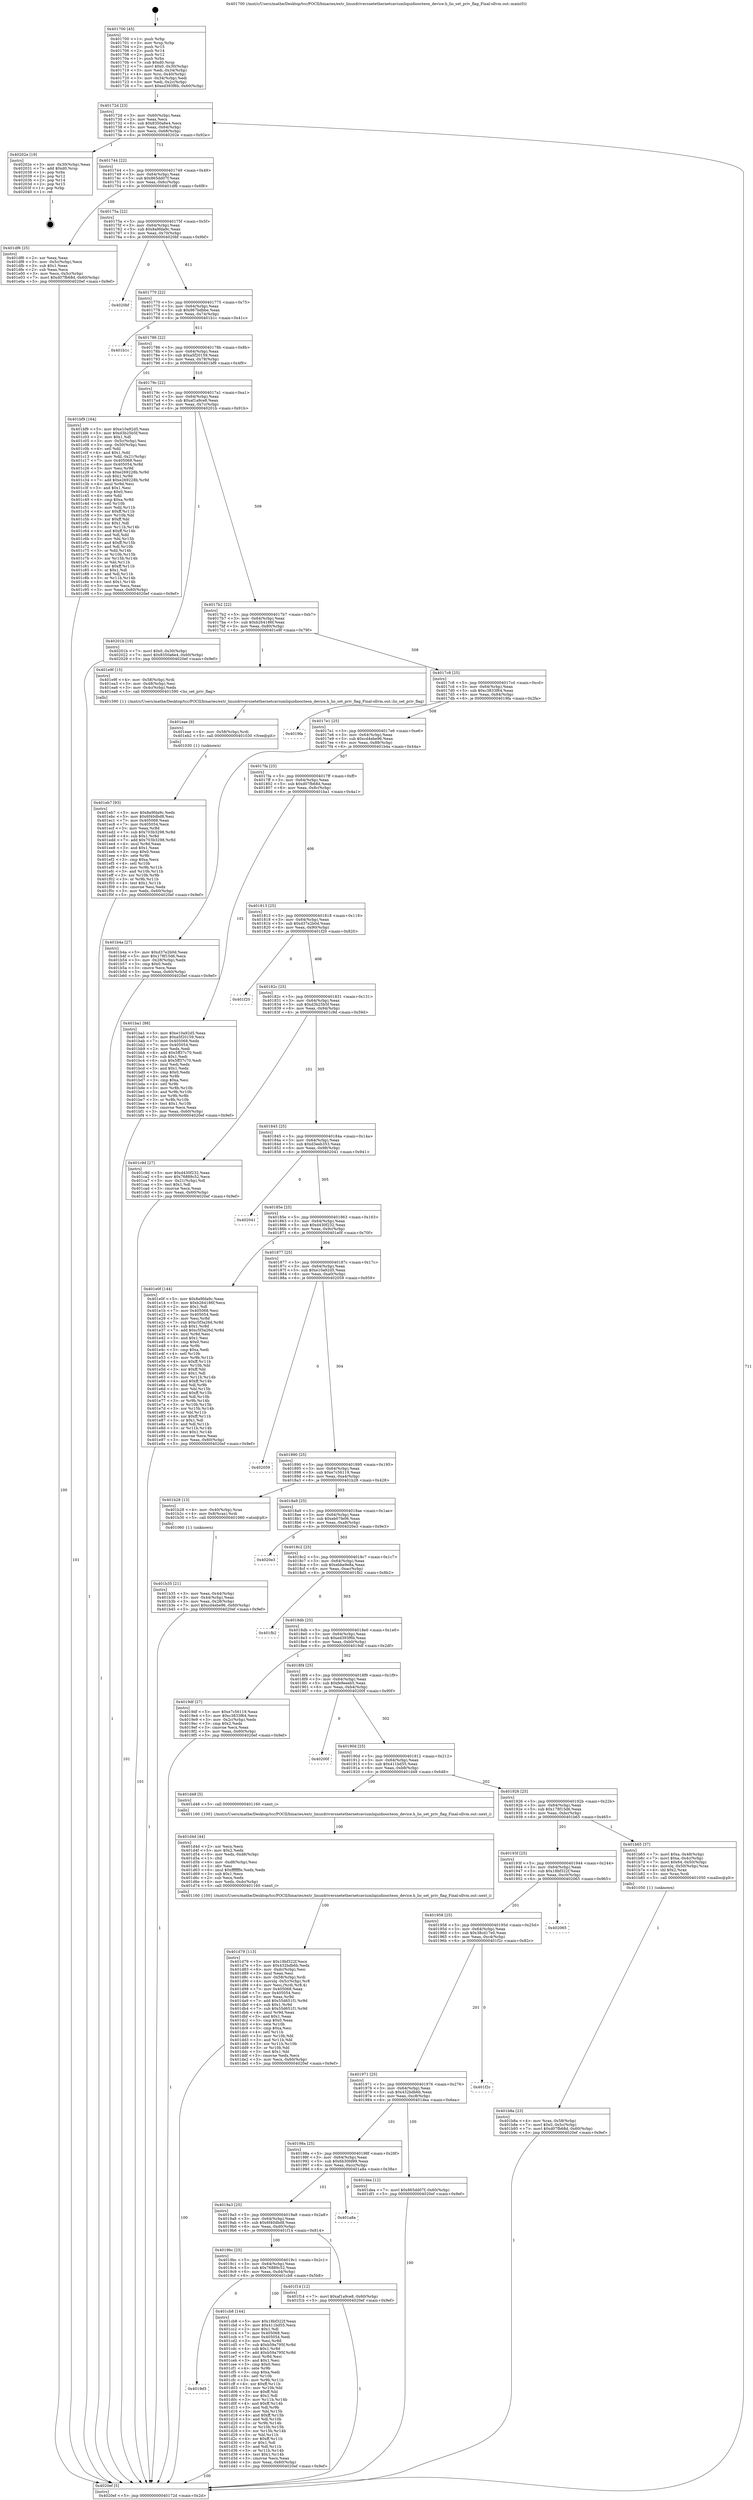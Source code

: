 digraph "0x401700" {
  label = "0x401700 (/mnt/c/Users/mathe/Desktop/tcc/POCII/binaries/extr_linuxdriversnetethernetcaviumliquidioocteon_device.h_lio_set_priv_flag_Final-ollvm.out::main(0))"
  labelloc = "t"
  node[shape=record]

  Entry [label="",width=0.3,height=0.3,shape=circle,fillcolor=black,style=filled]
  "0x40172d" [label="{
     0x40172d [23]\l
     | [instrs]\l
     &nbsp;&nbsp;0x40172d \<+3\>: mov -0x60(%rbp),%eax\l
     &nbsp;&nbsp;0x401730 \<+2\>: mov %eax,%ecx\l
     &nbsp;&nbsp;0x401732 \<+6\>: sub $0x8350a6e4,%ecx\l
     &nbsp;&nbsp;0x401738 \<+3\>: mov %eax,-0x64(%rbp)\l
     &nbsp;&nbsp;0x40173b \<+3\>: mov %ecx,-0x68(%rbp)\l
     &nbsp;&nbsp;0x40173e \<+6\>: je 000000000040202e \<main+0x92e\>\l
  }"]
  "0x40202e" [label="{
     0x40202e [19]\l
     | [instrs]\l
     &nbsp;&nbsp;0x40202e \<+3\>: mov -0x30(%rbp),%eax\l
     &nbsp;&nbsp;0x402031 \<+7\>: add $0xd0,%rsp\l
     &nbsp;&nbsp;0x402038 \<+1\>: pop %rbx\l
     &nbsp;&nbsp;0x402039 \<+2\>: pop %r12\l
     &nbsp;&nbsp;0x40203b \<+2\>: pop %r14\l
     &nbsp;&nbsp;0x40203d \<+2\>: pop %r15\l
     &nbsp;&nbsp;0x40203f \<+1\>: pop %rbp\l
     &nbsp;&nbsp;0x402040 \<+1\>: ret\l
  }"]
  "0x401744" [label="{
     0x401744 [22]\l
     | [instrs]\l
     &nbsp;&nbsp;0x401744 \<+5\>: jmp 0000000000401749 \<main+0x49\>\l
     &nbsp;&nbsp;0x401749 \<+3\>: mov -0x64(%rbp),%eax\l
     &nbsp;&nbsp;0x40174c \<+5\>: sub $0x865dd07f,%eax\l
     &nbsp;&nbsp;0x401751 \<+3\>: mov %eax,-0x6c(%rbp)\l
     &nbsp;&nbsp;0x401754 \<+6\>: je 0000000000401df6 \<main+0x6f6\>\l
  }"]
  Exit [label="",width=0.3,height=0.3,shape=circle,fillcolor=black,style=filled,peripheries=2]
  "0x401df6" [label="{
     0x401df6 [25]\l
     | [instrs]\l
     &nbsp;&nbsp;0x401df6 \<+2\>: xor %eax,%eax\l
     &nbsp;&nbsp;0x401df8 \<+3\>: mov -0x5c(%rbp),%ecx\l
     &nbsp;&nbsp;0x401dfb \<+3\>: sub $0x1,%eax\l
     &nbsp;&nbsp;0x401dfe \<+2\>: sub %eax,%ecx\l
     &nbsp;&nbsp;0x401e00 \<+3\>: mov %ecx,-0x5c(%rbp)\l
     &nbsp;&nbsp;0x401e03 \<+7\>: movl $0xd07fb68d,-0x60(%rbp)\l
     &nbsp;&nbsp;0x401e0a \<+5\>: jmp 00000000004020ef \<main+0x9ef\>\l
  }"]
  "0x40175a" [label="{
     0x40175a [22]\l
     | [instrs]\l
     &nbsp;&nbsp;0x40175a \<+5\>: jmp 000000000040175f \<main+0x5f\>\l
     &nbsp;&nbsp;0x40175f \<+3\>: mov -0x64(%rbp),%eax\l
     &nbsp;&nbsp;0x401762 \<+5\>: sub $0x8a9fda9c,%eax\l
     &nbsp;&nbsp;0x401767 \<+3\>: mov %eax,-0x70(%rbp)\l
     &nbsp;&nbsp;0x40176a \<+6\>: je 00000000004020bf \<main+0x9bf\>\l
  }"]
  "0x401eb7" [label="{
     0x401eb7 [93]\l
     | [instrs]\l
     &nbsp;&nbsp;0x401eb7 \<+5\>: mov $0x8a9fda9c,%edx\l
     &nbsp;&nbsp;0x401ebc \<+5\>: mov $0x6f40dbd8,%esi\l
     &nbsp;&nbsp;0x401ec1 \<+7\>: mov 0x405068,%eax\l
     &nbsp;&nbsp;0x401ec8 \<+7\>: mov 0x405054,%ecx\l
     &nbsp;&nbsp;0x401ecf \<+3\>: mov %eax,%r8d\l
     &nbsp;&nbsp;0x401ed2 \<+7\>: sub $0x703b3298,%r8d\l
     &nbsp;&nbsp;0x401ed9 \<+4\>: sub $0x1,%r8d\l
     &nbsp;&nbsp;0x401edd \<+7\>: add $0x703b3298,%r8d\l
     &nbsp;&nbsp;0x401ee4 \<+4\>: imul %r8d,%eax\l
     &nbsp;&nbsp;0x401ee8 \<+3\>: and $0x1,%eax\l
     &nbsp;&nbsp;0x401eeb \<+3\>: cmp $0x0,%eax\l
     &nbsp;&nbsp;0x401eee \<+4\>: sete %r9b\l
     &nbsp;&nbsp;0x401ef2 \<+3\>: cmp $0xa,%ecx\l
     &nbsp;&nbsp;0x401ef5 \<+4\>: setl %r10b\l
     &nbsp;&nbsp;0x401ef9 \<+3\>: mov %r9b,%r11b\l
     &nbsp;&nbsp;0x401efc \<+3\>: and %r10b,%r11b\l
     &nbsp;&nbsp;0x401eff \<+3\>: xor %r10b,%r9b\l
     &nbsp;&nbsp;0x401f02 \<+3\>: or %r9b,%r11b\l
     &nbsp;&nbsp;0x401f05 \<+4\>: test $0x1,%r11b\l
     &nbsp;&nbsp;0x401f09 \<+3\>: cmovne %esi,%edx\l
     &nbsp;&nbsp;0x401f0c \<+3\>: mov %edx,-0x60(%rbp)\l
     &nbsp;&nbsp;0x401f0f \<+5\>: jmp 00000000004020ef \<main+0x9ef\>\l
  }"]
  "0x4020bf" [label="{
     0x4020bf\l
  }", style=dashed]
  "0x401770" [label="{
     0x401770 [22]\l
     | [instrs]\l
     &nbsp;&nbsp;0x401770 \<+5\>: jmp 0000000000401775 \<main+0x75\>\l
     &nbsp;&nbsp;0x401775 \<+3\>: mov -0x64(%rbp),%eax\l
     &nbsp;&nbsp;0x401778 \<+5\>: sub $0x967bdbbe,%eax\l
     &nbsp;&nbsp;0x40177d \<+3\>: mov %eax,-0x74(%rbp)\l
     &nbsp;&nbsp;0x401780 \<+6\>: je 0000000000401b1c \<main+0x41c\>\l
  }"]
  "0x401eae" [label="{
     0x401eae [9]\l
     | [instrs]\l
     &nbsp;&nbsp;0x401eae \<+4\>: mov -0x58(%rbp),%rdi\l
     &nbsp;&nbsp;0x401eb2 \<+5\>: call 0000000000401030 \<free@plt\>\l
     | [calls]\l
     &nbsp;&nbsp;0x401030 \{1\} (unknown)\l
  }"]
  "0x401b1c" [label="{
     0x401b1c\l
  }", style=dashed]
  "0x401786" [label="{
     0x401786 [22]\l
     | [instrs]\l
     &nbsp;&nbsp;0x401786 \<+5\>: jmp 000000000040178b \<main+0x8b\>\l
     &nbsp;&nbsp;0x40178b \<+3\>: mov -0x64(%rbp),%eax\l
     &nbsp;&nbsp;0x40178e \<+5\>: sub $0xa5f20159,%eax\l
     &nbsp;&nbsp;0x401793 \<+3\>: mov %eax,-0x78(%rbp)\l
     &nbsp;&nbsp;0x401796 \<+6\>: je 0000000000401bf9 \<main+0x4f9\>\l
  }"]
  "0x401d79" [label="{
     0x401d79 [113]\l
     | [instrs]\l
     &nbsp;&nbsp;0x401d79 \<+5\>: mov $0x18bf322f,%ecx\l
     &nbsp;&nbsp;0x401d7e \<+5\>: mov $0x432bdb6b,%edx\l
     &nbsp;&nbsp;0x401d83 \<+6\>: mov -0xdc(%rbp),%esi\l
     &nbsp;&nbsp;0x401d89 \<+3\>: imul %eax,%esi\l
     &nbsp;&nbsp;0x401d8c \<+4\>: mov -0x58(%rbp),%rdi\l
     &nbsp;&nbsp;0x401d90 \<+4\>: movslq -0x5c(%rbp),%r8\l
     &nbsp;&nbsp;0x401d94 \<+4\>: mov %esi,(%rdi,%r8,4)\l
     &nbsp;&nbsp;0x401d98 \<+7\>: mov 0x405068,%eax\l
     &nbsp;&nbsp;0x401d9f \<+7\>: mov 0x405054,%esi\l
     &nbsp;&nbsp;0x401da6 \<+3\>: mov %eax,%r9d\l
     &nbsp;&nbsp;0x401da9 \<+7\>: add $0x55d651f1,%r9d\l
     &nbsp;&nbsp;0x401db0 \<+4\>: sub $0x1,%r9d\l
     &nbsp;&nbsp;0x401db4 \<+7\>: sub $0x55d651f1,%r9d\l
     &nbsp;&nbsp;0x401dbb \<+4\>: imul %r9d,%eax\l
     &nbsp;&nbsp;0x401dbf \<+3\>: and $0x1,%eax\l
     &nbsp;&nbsp;0x401dc2 \<+3\>: cmp $0x0,%eax\l
     &nbsp;&nbsp;0x401dc5 \<+4\>: sete %r10b\l
     &nbsp;&nbsp;0x401dc9 \<+3\>: cmp $0xa,%esi\l
     &nbsp;&nbsp;0x401dcc \<+4\>: setl %r11b\l
     &nbsp;&nbsp;0x401dd0 \<+3\>: mov %r10b,%bl\l
     &nbsp;&nbsp;0x401dd3 \<+3\>: and %r11b,%bl\l
     &nbsp;&nbsp;0x401dd6 \<+3\>: xor %r11b,%r10b\l
     &nbsp;&nbsp;0x401dd9 \<+3\>: or %r10b,%bl\l
     &nbsp;&nbsp;0x401ddc \<+3\>: test $0x1,%bl\l
     &nbsp;&nbsp;0x401ddf \<+3\>: cmovne %edx,%ecx\l
     &nbsp;&nbsp;0x401de2 \<+3\>: mov %ecx,-0x60(%rbp)\l
     &nbsp;&nbsp;0x401de5 \<+5\>: jmp 00000000004020ef \<main+0x9ef\>\l
  }"]
  "0x401bf9" [label="{
     0x401bf9 [164]\l
     | [instrs]\l
     &nbsp;&nbsp;0x401bf9 \<+5\>: mov $0xe10a92d5,%eax\l
     &nbsp;&nbsp;0x401bfe \<+5\>: mov $0xd3b25b5f,%ecx\l
     &nbsp;&nbsp;0x401c03 \<+2\>: mov $0x1,%dl\l
     &nbsp;&nbsp;0x401c05 \<+3\>: mov -0x5c(%rbp),%esi\l
     &nbsp;&nbsp;0x401c08 \<+3\>: cmp -0x50(%rbp),%esi\l
     &nbsp;&nbsp;0x401c0b \<+4\>: setl %dil\l
     &nbsp;&nbsp;0x401c0f \<+4\>: and $0x1,%dil\l
     &nbsp;&nbsp;0x401c13 \<+4\>: mov %dil,-0x21(%rbp)\l
     &nbsp;&nbsp;0x401c17 \<+7\>: mov 0x405068,%esi\l
     &nbsp;&nbsp;0x401c1e \<+8\>: mov 0x405054,%r8d\l
     &nbsp;&nbsp;0x401c26 \<+3\>: mov %esi,%r9d\l
     &nbsp;&nbsp;0x401c29 \<+7\>: sub $0xe269228b,%r9d\l
     &nbsp;&nbsp;0x401c30 \<+4\>: sub $0x1,%r9d\l
     &nbsp;&nbsp;0x401c34 \<+7\>: add $0xe269228b,%r9d\l
     &nbsp;&nbsp;0x401c3b \<+4\>: imul %r9d,%esi\l
     &nbsp;&nbsp;0x401c3f \<+3\>: and $0x1,%esi\l
     &nbsp;&nbsp;0x401c42 \<+3\>: cmp $0x0,%esi\l
     &nbsp;&nbsp;0x401c45 \<+4\>: sete %dil\l
     &nbsp;&nbsp;0x401c49 \<+4\>: cmp $0xa,%r8d\l
     &nbsp;&nbsp;0x401c4d \<+4\>: setl %r10b\l
     &nbsp;&nbsp;0x401c51 \<+3\>: mov %dil,%r11b\l
     &nbsp;&nbsp;0x401c54 \<+4\>: xor $0xff,%r11b\l
     &nbsp;&nbsp;0x401c58 \<+3\>: mov %r10b,%bl\l
     &nbsp;&nbsp;0x401c5b \<+3\>: xor $0xff,%bl\l
     &nbsp;&nbsp;0x401c5e \<+3\>: xor $0x1,%dl\l
     &nbsp;&nbsp;0x401c61 \<+3\>: mov %r11b,%r14b\l
     &nbsp;&nbsp;0x401c64 \<+4\>: and $0xff,%r14b\l
     &nbsp;&nbsp;0x401c68 \<+3\>: and %dl,%dil\l
     &nbsp;&nbsp;0x401c6b \<+3\>: mov %bl,%r15b\l
     &nbsp;&nbsp;0x401c6e \<+4\>: and $0xff,%r15b\l
     &nbsp;&nbsp;0x401c72 \<+3\>: and %dl,%r10b\l
     &nbsp;&nbsp;0x401c75 \<+3\>: or %dil,%r14b\l
     &nbsp;&nbsp;0x401c78 \<+3\>: or %r10b,%r15b\l
     &nbsp;&nbsp;0x401c7b \<+3\>: xor %r15b,%r14b\l
     &nbsp;&nbsp;0x401c7e \<+3\>: or %bl,%r11b\l
     &nbsp;&nbsp;0x401c81 \<+4\>: xor $0xff,%r11b\l
     &nbsp;&nbsp;0x401c85 \<+3\>: or $0x1,%dl\l
     &nbsp;&nbsp;0x401c88 \<+3\>: and %dl,%r11b\l
     &nbsp;&nbsp;0x401c8b \<+3\>: or %r11b,%r14b\l
     &nbsp;&nbsp;0x401c8e \<+4\>: test $0x1,%r14b\l
     &nbsp;&nbsp;0x401c92 \<+3\>: cmovne %ecx,%eax\l
     &nbsp;&nbsp;0x401c95 \<+3\>: mov %eax,-0x60(%rbp)\l
     &nbsp;&nbsp;0x401c98 \<+5\>: jmp 00000000004020ef \<main+0x9ef\>\l
  }"]
  "0x40179c" [label="{
     0x40179c [22]\l
     | [instrs]\l
     &nbsp;&nbsp;0x40179c \<+5\>: jmp 00000000004017a1 \<main+0xa1\>\l
     &nbsp;&nbsp;0x4017a1 \<+3\>: mov -0x64(%rbp),%eax\l
     &nbsp;&nbsp;0x4017a4 \<+5\>: sub $0xaf1a9ce8,%eax\l
     &nbsp;&nbsp;0x4017a9 \<+3\>: mov %eax,-0x7c(%rbp)\l
     &nbsp;&nbsp;0x4017ac \<+6\>: je 000000000040201b \<main+0x91b\>\l
  }"]
  "0x401d4d" [label="{
     0x401d4d [44]\l
     | [instrs]\l
     &nbsp;&nbsp;0x401d4d \<+2\>: xor %ecx,%ecx\l
     &nbsp;&nbsp;0x401d4f \<+5\>: mov $0x2,%edx\l
     &nbsp;&nbsp;0x401d54 \<+6\>: mov %edx,-0xd8(%rbp)\l
     &nbsp;&nbsp;0x401d5a \<+1\>: cltd\l
     &nbsp;&nbsp;0x401d5b \<+6\>: mov -0xd8(%rbp),%esi\l
     &nbsp;&nbsp;0x401d61 \<+2\>: idiv %esi\l
     &nbsp;&nbsp;0x401d63 \<+6\>: imul $0xfffffffe,%edx,%edx\l
     &nbsp;&nbsp;0x401d69 \<+3\>: sub $0x1,%ecx\l
     &nbsp;&nbsp;0x401d6c \<+2\>: sub %ecx,%edx\l
     &nbsp;&nbsp;0x401d6e \<+6\>: mov %edx,-0xdc(%rbp)\l
     &nbsp;&nbsp;0x401d74 \<+5\>: call 0000000000401160 \<next_i\>\l
     | [calls]\l
     &nbsp;&nbsp;0x401160 \{100\} (/mnt/c/Users/mathe/Desktop/tcc/POCII/binaries/extr_linuxdriversnetethernetcaviumliquidioocteon_device.h_lio_set_priv_flag_Final-ollvm.out::next_i)\l
  }"]
  "0x40201b" [label="{
     0x40201b [19]\l
     | [instrs]\l
     &nbsp;&nbsp;0x40201b \<+7\>: movl $0x0,-0x30(%rbp)\l
     &nbsp;&nbsp;0x402022 \<+7\>: movl $0x8350a6e4,-0x60(%rbp)\l
     &nbsp;&nbsp;0x402029 \<+5\>: jmp 00000000004020ef \<main+0x9ef\>\l
  }"]
  "0x4017b2" [label="{
     0x4017b2 [22]\l
     | [instrs]\l
     &nbsp;&nbsp;0x4017b2 \<+5\>: jmp 00000000004017b7 \<main+0xb7\>\l
     &nbsp;&nbsp;0x4017b7 \<+3\>: mov -0x64(%rbp),%eax\l
     &nbsp;&nbsp;0x4017ba \<+5\>: sub $0xb264186f,%eax\l
     &nbsp;&nbsp;0x4017bf \<+3\>: mov %eax,-0x80(%rbp)\l
     &nbsp;&nbsp;0x4017c2 \<+6\>: je 0000000000401e9f \<main+0x79f\>\l
  }"]
  "0x4019d5" [label="{
     0x4019d5\l
  }", style=dashed]
  "0x401e9f" [label="{
     0x401e9f [15]\l
     | [instrs]\l
     &nbsp;&nbsp;0x401e9f \<+4\>: mov -0x58(%rbp),%rdi\l
     &nbsp;&nbsp;0x401ea3 \<+3\>: mov -0x48(%rbp),%esi\l
     &nbsp;&nbsp;0x401ea6 \<+3\>: mov -0x4c(%rbp),%edx\l
     &nbsp;&nbsp;0x401ea9 \<+5\>: call 0000000000401590 \<lio_set_priv_flag\>\l
     | [calls]\l
     &nbsp;&nbsp;0x401590 \{1\} (/mnt/c/Users/mathe/Desktop/tcc/POCII/binaries/extr_linuxdriversnetethernetcaviumliquidioocteon_device.h_lio_set_priv_flag_Final-ollvm.out::lio_set_priv_flag)\l
  }"]
  "0x4017c8" [label="{
     0x4017c8 [25]\l
     | [instrs]\l
     &nbsp;&nbsp;0x4017c8 \<+5\>: jmp 00000000004017cd \<main+0xcd\>\l
     &nbsp;&nbsp;0x4017cd \<+3\>: mov -0x64(%rbp),%eax\l
     &nbsp;&nbsp;0x4017d0 \<+5\>: sub $0xc3833f64,%eax\l
     &nbsp;&nbsp;0x4017d5 \<+6\>: mov %eax,-0x84(%rbp)\l
     &nbsp;&nbsp;0x4017db \<+6\>: je 00000000004019fa \<main+0x2fa\>\l
  }"]
  "0x401cb8" [label="{
     0x401cb8 [144]\l
     | [instrs]\l
     &nbsp;&nbsp;0x401cb8 \<+5\>: mov $0x18bf322f,%eax\l
     &nbsp;&nbsp;0x401cbd \<+5\>: mov $0x411bd55,%ecx\l
     &nbsp;&nbsp;0x401cc2 \<+2\>: mov $0x1,%dl\l
     &nbsp;&nbsp;0x401cc4 \<+7\>: mov 0x405068,%esi\l
     &nbsp;&nbsp;0x401ccb \<+7\>: mov 0x405054,%edi\l
     &nbsp;&nbsp;0x401cd2 \<+3\>: mov %esi,%r8d\l
     &nbsp;&nbsp;0x401cd5 \<+7\>: sub $0xb59a795f,%r8d\l
     &nbsp;&nbsp;0x401cdc \<+4\>: sub $0x1,%r8d\l
     &nbsp;&nbsp;0x401ce0 \<+7\>: add $0xb59a795f,%r8d\l
     &nbsp;&nbsp;0x401ce7 \<+4\>: imul %r8d,%esi\l
     &nbsp;&nbsp;0x401ceb \<+3\>: and $0x1,%esi\l
     &nbsp;&nbsp;0x401cee \<+3\>: cmp $0x0,%esi\l
     &nbsp;&nbsp;0x401cf1 \<+4\>: sete %r9b\l
     &nbsp;&nbsp;0x401cf5 \<+3\>: cmp $0xa,%edi\l
     &nbsp;&nbsp;0x401cf8 \<+4\>: setl %r10b\l
     &nbsp;&nbsp;0x401cfc \<+3\>: mov %r9b,%r11b\l
     &nbsp;&nbsp;0x401cff \<+4\>: xor $0xff,%r11b\l
     &nbsp;&nbsp;0x401d03 \<+3\>: mov %r10b,%bl\l
     &nbsp;&nbsp;0x401d06 \<+3\>: xor $0xff,%bl\l
     &nbsp;&nbsp;0x401d09 \<+3\>: xor $0x1,%dl\l
     &nbsp;&nbsp;0x401d0c \<+3\>: mov %r11b,%r14b\l
     &nbsp;&nbsp;0x401d0f \<+4\>: and $0xff,%r14b\l
     &nbsp;&nbsp;0x401d13 \<+3\>: and %dl,%r9b\l
     &nbsp;&nbsp;0x401d16 \<+3\>: mov %bl,%r15b\l
     &nbsp;&nbsp;0x401d19 \<+4\>: and $0xff,%r15b\l
     &nbsp;&nbsp;0x401d1d \<+3\>: and %dl,%r10b\l
     &nbsp;&nbsp;0x401d20 \<+3\>: or %r9b,%r14b\l
     &nbsp;&nbsp;0x401d23 \<+3\>: or %r10b,%r15b\l
     &nbsp;&nbsp;0x401d26 \<+3\>: xor %r15b,%r14b\l
     &nbsp;&nbsp;0x401d29 \<+3\>: or %bl,%r11b\l
     &nbsp;&nbsp;0x401d2c \<+4\>: xor $0xff,%r11b\l
     &nbsp;&nbsp;0x401d30 \<+3\>: or $0x1,%dl\l
     &nbsp;&nbsp;0x401d33 \<+3\>: and %dl,%r11b\l
     &nbsp;&nbsp;0x401d36 \<+3\>: or %r11b,%r14b\l
     &nbsp;&nbsp;0x401d39 \<+4\>: test $0x1,%r14b\l
     &nbsp;&nbsp;0x401d3d \<+3\>: cmovne %ecx,%eax\l
     &nbsp;&nbsp;0x401d40 \<+3\>: mov %eax,-0x60(%rbp)\l
     &nbsp;&nbsp;0x401d43 \<+5\>: jmp 00000000004020ef \<main+0x9ef\>\l
  }"]
  "0x4019fa" [label="{
     0x4019fa\l
  }", style=dashed]
  "0x4017e1" [label="{
     0x4017e1 [25]\l
     | [instrs]\l
     &nbsp;&nbsp;0x4017e1 \<+5\>: jmp 00000000004017e6 \<main+0xe6\>\l
     &nbsp;&nbsp;0x4017e6 \<+3\>: mov -0x64(%rbp),%eax\l
     &nbsp;&nbsp;0x4017e9 \<+5\>: sub $0xcd4ebe96,%eax\l
     &nbsp;&nbsp;0x4017ee \<+6\>: mov %eax,-0x88(%rbp)\l
     &nbsp;&nbsp;0x4017f4 \<+6\>: je 0000000000401b4a \<main+0x44a\>\l
  }"]
  "0x4019bc" [label="{
     0x4019bc [25]\l
     | [instrs]\l
     &nbsp;&nbsp;0x4019bc \<+5\>: jmp 00000000004019c1 \<main+0x2c1\>\l
     &nbsp;&nbsp;0x4019c1 \<+3\>: mov -0x64(%rbp),%eax\l
     &nbsp;&nbsp;0x4019c4 \<+5\>: sub $0x76889c52,%eax\l
     &nbsp;&nbsp;0x4019c9 \<+6\>: mov %eax,-0xd4(%rbp)\l
     &nbsp;&nbsp;0x4019cf \<+6\>: je 0000000000401cb8 \<main+0x5b8\>\l
  }"]
  "0x401b4a" [label="{
     0x401b4a [27]\l
     | [instrs]\l
     &nbsp;&nbsp;0x401b4a \<+5\>: mov $0xd37e2b0d,%eax\l
     &nbsp;&nbsp;0x401b4f \<+5\>: mov $0x178f15d6,%ecx\l
     &nbsp;&nbsp;0x401b54 \<+3\>: mov -0x28(%rbp),%edx\l
     &nbsp;&nbsp;0x401b57 \<+3\>: cmp $0x0,%edx\l
     &nbsp;&nbsp;0x401b5a \<+3\>: cmove %ecx,%eax\l
     &nbsp;&nbsp;0x401b5d \<+3\>: mov %eax,-0x60(%rbp)\l
     &nbsp;&nbsp;0x401b60 \<+5\>: jmp 00000000004020ef \<main+0x9ef\>\l
  }"]
  "0x4017fa" [label="{
     0x4017fa [25]\l
     | [instrs]\l
     &nbsp;&nbsp;0x4017fa \<+5\>: jmp 00000000004017ff \<main+0xff\>\l
     &nbsp;&nbsp;0x4017ff \<+3\>: mov -0x64(%rbp),%eax\l
     &nbsp;&nbsp;0x401802 \<+5\>: sub $0xd07fb68d,%eax\l
     &nbsp;&nbsp;0x401807 \<+6\>: mov %eax,-0x8c(%rbp)\l
     &nbsp;&nbsp;0x40180d \<+6\>: je 0000000000401ba1 \<main+0x4a1\>\l
  }"]
  "0x401f14" [label="{
     0x401f14 [12]\l
     | [instrs]\l
     &nbsp;&nbsp;0x401f14 \<+7\>: movl $0xaf1a9ce8,-0x60(%rbp)\l
     &nbsp;&nbsp;0x401f1b \<+5\>: jmp 00000000004020ef \<main+0x9ef\>\l
  }"]
  "0x401ba1" [label="{
     0x401ba1 [88]\l
     | [instrs]\l
     &nbsp;&nbsp;0x401ba1 \<+5\>: mov $0xe10a92d5,%eax\l
     &nbsp;&nbsp;0x401ba6 \<+5\>: mov $0xa5f20159,%ecx\l
     &nbsp;&nbsp;0x401bab \<+7\>: mov 0x405068,%edx\l
     &nbsp;&nbsp;0x401bb2 \<+7\>: mov 0x405054,%esi\l
     &nbsp;&nbsp;0x401bb9 \<+2\>: mov %edx,%edi\l
     &nbsp;&nbsp;0x401bbb \<+6\>: add $0x5ff37c70,%edi\l
     &nbsp;&nbsp;0x401bc1 \<+3\>: sub $0x1,%edi\l
     &nbsp;&nbsp;0x401bc4 \<+6\>: sub $0x5ff37c70,%edi\l
     &nbsp;&nbsp;0x401bca \<+3\>: imul %edi,%edx\l
     &nbsp;&nbsp;0x401bcd \<+3\>: and $0x1,%edx\l
     &nbsp;&nbsp;0x401bd0 \<+3\>: cmp $0x0,%edx\l
     &nbsp;&nbsp;0x401bd3 \<+4\>: sete %r8b\l
     &nbsp;&nbsp;0x401bd7 \<+3\>: cmp $0xa,%esi\l
     &nbsp;&nbsp;0x401bda \<+4\>: setl %r9b\l
     &nbsp;&nbsp;0x401bde \<+3\>: mov %r8b,%r10b\l
     &nbsp;&nbsp;0x401be1 \<+3\>: and %r9b,%r10b\l
     &nbsp;&nbsp;0x401be4 \<+3\>: xor %r9b,%r8b\l
     &nbsp;&nbsp;0x401be7 \<+3\>: or %r8b,%r10b\l
     &nbsp;&nbsp;0x401bea \<+4\>: test $0x1,%r10b\l
     &nbsp;&nbsp;0x401bee \<+3\>: cmovne %ecx,%eax\l
     &nbsp;&nbsp;0x401bf1 \<+3\>: mov %eax,-0x60(%rbp)\l
     &nbsp;&nbsp;0x401bf4 \<+5\>: jmp 00000000004020ef \<main+0x9ef\>\l
  }"]
  "0x401813" [label="{
     0x401813 [25]\l
     | [instrs]\l
     &nbsp;&nbsp;0x401813 \<+5\>: jmp 0000000000401818 \<main+0x118\>\l
     &nbsp;&nbsp;0x401818 \<+3\>: mov -0x64(%rbp),%eax\l
     &nbsp;&nbsp;0x40181b \<+5\>: sub $0xd37e2b0d,%eax\l
     &nbsp;&nbsp;0x401820 \<+6\>: mov %eax,-0x90(%rbp)\l
     &nbsp;&nbsp;0x401826 \<+6\>: je 0000000000401f20 \<main+0x820\>\l
  }"]
  "0x4019a3" [label="{
     0x4019a3 [25]\l
     | [instrs]\l
     &nbsp;&nbsp;0x4019a3 \<+5\>: jmp 00000000004019a8 \<main+0x2a8\>\l
     &nbsp;&nbsp;0x4019a8 \<+3\>: mov -0x64(%rbp),%eax\l
     &nbsp;&nbsp;0x4019ab \<+5\>: sub $0x6f40dbd8,%eax\l
     &nbsp;&nbsp;0x4019b0 \<+6\>: mov %eax,-0xd0(%rbp)\l
     &nbsp;&nbsp;0x4019b6 \<+6\>: je 0000000000401f14 \<main+0x814\>\l
  }"]
  "0x401f20" [label="{
     0x401f20\l
  }", style=dashed]
  "0x40182c" [label="{
     0x40182c [25]\l
     | [instrs]\l
     &nbsp;&nbsp;0x40182c \<+5\>: jmp 0000000000401831 \<main+0x131\>\l
     &nbsp;&nbsp;0x401831 \<+3\>: mov -0x64(%rbp),%eax\l
     &nbsp;&nbsp;0x401834 \<+5\>: sub $0xd3b25b5f,%eax\l
     &nbsp;&nbsp;0x401839 \<+6\>: mov %eax,-0x94(%rbp)\l
     &nbsp;&nbsp;0x40183f \<+6\>: je 0000000000401c9d \<main+0x59d\>\l
  }"]
  "0x401a8a" [label="{
     0x401a8a\l
  }", style=dashed]
  "0x401c9d" [label="{
     0x401c9d [27]\l
     | [instrs]\l
     &nbsp;&nbsp;0x401c9d \<+5\>: mov $0xd430f232,%eax\l
     &nbsp;&nbsp;0x401ca2 \<+5\>: mov $0x76889c52,%ecx\l
     &nbsp;&nbsp;0x401ca7 \<+3\>: mov -0x21(%rbp),%dl\l
     &nbsp;&nbsp;0x401caa \<+3\>: test $0x1,%dl\l
     &nbsp;&nbsp;0x401cad \<+3\>: cmovne %ecx,%eax\l
     &nbsp;&nbsp;0x401cb0 \<+3\>: mov %eax,-0x60(%rbp)\l
     &nbsp;&nbsp;0x401cb3 \<+5\>: jmp 00000000004020ef \<main+0x9ef\>\l
  }"]
  "0x401845" [label="{
     0x401845 [25]\l
     | [instrs]\l
     &nbsp;&nbsp;0x401845 \<+5\>: jmp 000000000040184a \<main+0x14a\>\l
     &nbsp;&nbsp;0x40184a \<+3\>: mov -0x64(%rbp),%eax\l
     &nbsp;&nbsp;0x40184d \<+5\>: sub $0xd3eeb353,%eax\l
     &nbsp;&nbsp;0x401852 \<+6\>: mov %eax,-0x98(%rbp)\l
     &nbsp;&nbsp;0x401858 \<+6\>: je 0000000000402041 \<main+0x941\>\l
  }"]
  "0x40198a" [label="{
     0x40198a [25]\l
     | [instrs]\l
     &nbsp;&nbsp;0x40198a \<+5\>: jmp 000000000040198f \<main+0x28f\>\l
     &nbsp;&nbsp;0x40198f \<+3\>: mov -0x64(%rbp),%eax\l
     &nbsp;&nbsp;0x401992 \<+5\>: sub $0x6b30fd99,%eax\l
     &nbsp;&nbsp;0x401997 \<+6\>: mov %eax,-0xcc(%rbp)\l
     &nbsp;&nbsp;0x40199d \<+6\>: je 0000000000401a8a \<main+0x38a\>\l
  }"]
  "0x402041" [label="{
     0x402041\l
  }", style=dashed]
  "0x40185e" [label="{
     0x40185e [25]\l
     | [instrs]\l
     &nbsp;&nbsp;0x40185e \<+5\>: jmp 0000000000401863 \<main+0x163\>\l
     &nbsp;&nbsp;0x401863 \<+3\>: mov -0x64(%rbp),%eax\l
     &nbsp;&nbsp;0x401866 \<+5\>: sub $0xd430f232,%eax\l
     &nbsp;&nbsp;0x40186b \<+6\>: mov %eax,-0x9c(%rbp)\l
     &nbsp;&nbsp;0x401871 \<+6\>: je 0000000000401e0f \<main+0x70f\>\l
  }"]
  "0x401dea" [label="{
     0x401dea [12]\l
     | [instrs]\l
     &nbsp;&nbsp;0x401dea \<+7\>: movl $0x865dd07f,-0x60(%rbp)\l
     &nbsp;&nbsp;0x401df1 \<+5\>: jmp 00000000004020ef \<main+0x9ef\>\l
  }"]
  "0x401e0f" [label="{
     0x401e0f [144]\l
     | [instrs]\l
     &nbsp;&nbsp;0x401e0f \<+5\>: mov $0x8a9fda9c,%eax\l
     &nbsp;&nbsp;0x401e14 \<+5\>: mov $0xb264186f,%ecx\l
     &nbsp;&nbsp;0x401e19 \<+2\>: mov $0x1,%dl\l
     &nbsp;&nbsp;0x401e1b \<+7\>: mov 0x405068,%esi\l
     &nbsp;&nbsp;0x401e22 \<+7\>: mov 0x405054,%edi\l
     &nbsp;&nbsp;0x401e29 \<+3\>: mov %esi,%r8d\l
     &nbsp;&nbsp;0x401e2c \<+7\>: sub $0xc5f3a26d,%r8d\l
     &nbsp;&nbsp;0x401e33 \<+4\>: sub $0x1,%r8d\l
     &nbsp;&nbsp;0x401e37 \<+7\>: add $0xc5f3a26d,%r8d\l
     &nbsp;&nbsp;0x401e3e \<+4\>: imul %r8d,%esi\l
     &nbsp;&nbsp;0x401e42 \<+3\>: and $0x1,%esi\l
     &nbsp;&nbsp;0x401e45 \<+3\>: cmp $0x0,%esi\l
     &nbsp;&nbsp;0x401e48 \<+4\>: sete %r9b\l
     &nbsp;&nbsp;0x401e4c \<+3\>: cmp $0xa,%edi\l
     &nbsp;&nbsp;0x401e4f \<+4\>: setl %r10b\l
     &nbsp;&nbsp;0x401e53 \<+3\>: mov %r9b,%r11b\l
     &nbsp;&nbsp;0x401e56 \<+4\>: xor $0xff,%r11b\l
     &nbsp;&nbsp;0x401e5a \<+3\>: mov %r10b,%bl\l
     &nbsp;&nbsp;0x401e5d \<+3\>: xor $0xff,%bl\l
     &nbsp;&nbsp;0x401e60 \<+3\>: xor $0x1,%dl\l
     &nbsp;&nbsp;0x401e63 \<+3\>: mov %r11b,%r14b\l
     &nbsp;&nbsp;0x401e66 \<+4\>: and $0xff,%r14b\l
     &nbsp;&nbsp;0x401e6a \<+3\>: and %dl,%r9b\l
     &nbsp;&nbsp;0x401e6d \<+3\>: mov %bl,%r15b\l
     &nbsp;&nbsp;0x401e70 \<+4\>: and $0xff,%r15b\l
     &nbsp;&nbsp;0x401e74 \<+3\>: and %dl,%r10b\l
     &nbsp;&nbsp;0x401e77 \<+3\>: or %r9b,%r14b\l
     &nbsp;&nbsp;0x401e7a \<+3\>: or %r10b,%r15b\l
     &nbsp;&nbsp;0x401e7d \<+3\>: xor %r15b,%r14b\l
     &nbsp;&nbsp;0x401e80 \<+3\>: or %bl,%r11b\l
     &nbsp;&nbsp;0x401e83 \<+4\>: xor $0xff,%r11b\l
     &nbsp;&nbsp;0x401e87 \<+3\>: or $0x1,%dl\l
     &nbsp;&nbsp;0x401e8a \<+3\>: and %dl,%r11b\l
     &nbsp;&nbsp;0x401e8d \<+3\>: or %r11b,%r14b\l
     &nbsp;&nbsp;0x401e90 \<+4\>: test $0x1,%r14b\l
     &nbsp;&nbsp;0x401e94 \<+3\>: cmovne %ecx,%eax\l
     &nbsp;&nbsp;0x401e97 \<+3\>: mov %eax,-0x60(%rbp)\l
     &nbsp;&nbsp;0x401e9a \<+5\>: jmp 00000000004020ef \<main+0x9ef\>\l
  }"]
  "0x401877" [label="{
     0x401877 [25]\l
     | [instrs]\l
     &nbsp;&nbsp;0x401877 \<+5\>: jmp 000000000040187c \<main+0x17c\>\l
     &nbsp;&nbsp;0x40187c \<+3\>: mov -0x64(%rbp),%eax\l
     &nbsp;&nbsp;0x40187f \<+5\>: sub $0xe10a92d5,%eax\l
     &nbsp;&nbsp;0x401884 \<+6\>: mov %eax,-0xa0(%rbp)\l
     &nbsp;&nbsp;0x40188a \<+6\>: je 0000000000402059 \<main+0x959\>\l
  }"]
  "0x401971" [label="{
     0x401971 [25]\l
     | [instrs]\l
     &nbsp;&nbsp;0x401971 \<+5\>: jmp 0000000000401976 \<main+0x276\>\l
     &nbsp;&nbsp;0x401976 \<+3\>: mov -0x64(%rbp),%eax\l
     &nbsp;&nbsp;0x401979 \<+5\>: sub $0x432bdb6b,%eax\l
     &nbsp;&nbsp;0x40197e \<+6\>: mov %eax,-0xc8(%rbp)\l
     &nbsp;&nbsp;0x401984 \<+6\>: je 0000000000401dea \<main+0x6ea\>\l
  }"]
  "0x402059" [label="{
     0x402059\l
  }", style=dashed]
  "0x401890" [label="{
     0x401890 [25]\l
     | [instrs]\l
     &nbsp;&nbsp;0x401890 \<+5\>: jmp 0000000000401895 \<main+0x195\>\l
     &nbsp;&nbsp;0x401895 \<+3\>: mov -0x64(%rbp),%eax\l
     &nbsp;&nbsp;0x401898 \<+5\>: sub $0xe7c56119,%eax\l
     &nbsp;&nbsp;0x40189d \<+6\>: mov %eax,-0xa4(%rbp)\l
     &nbsp;&nbsp;0x4018a3 \<+6\>: je 0000000000401b28 \<main+0x428\>\l
  }"]
  "0x401f2c" [label="{
     0x401f2c\l
  }", style=dashed]
  "0x401b28" [label="{
     0x401b28 [13]\l
     | [instrs]\l
     &nbsp;&nbsp;0x401b28 \<+4\>: mov -0x40(%rbp),%rax\l
     &nbsp;&nbsp;0x401b2c \<+4\>: mov 0x8(%rax),%rdi\l
     &nbsp;&nbsp;0x401b30 \<+5\>: call 0000000000401060 \<atoi@plt\>\l
     | [calls]\l
     &nbsp;&nbsp;0x401060 \{1\} (unknown)\l
  }"]
  "0x4018a9" [label="{
     0x4018a9 [25]\l
     | [instrs]\l
     &nbsp;&nbsp;0x4018a9 \<+5\>: jmp 00000000004018ae \<main+0x1ae\>\l
     &nbsp;&nbsp;0x4018ae \<+3\>: mov -0x64(%rbp),%eax\l
     &nbsp;&nbsp;0x4018b1 \<+5\>: sub $0xeb07fe06,%eax\l
     &nbsp;&nbsp;0x4018b6 \<+6\>: mov %eax,-0xa8(%rbp)\l
     &nbsp;&nbsp;0x4018bc \<+6\>: je 00000000004020e3 \<main+0x9e3\>\l
  }"]
  "0x401958" [label="{
     0x401958 [25]\l
     | [instrs]\l
     &nbsp;&nbsp;0x401958 \<+5\>: jmp 000000000040195d \<main+0x25d\>\l
     &nbsp;&nbsp;0x40195d \<+3\>: mov -0x64(%rbp),%eax\l
     &nbsp;&nbsp;0x401960 \<+5\>: sub $0x38cd17e0,%eax\l
     &nbsp;&nbsp;0x401965 \<+6\>: mov %eax,-0xc4(%rbp)\l
     &nbsp;&nbsp;0x40196b \<+6\>: je 0000000000401f2c \<main+0x82c\>\l
  }"]
  "0x4020e3" [label="{
     0x4020e3\l
  }", style=dashed]
  "0x4018c2" [label="{
     0x4018c2 [25]\l
     | [instrs]\l
     &nbsp;&nbsp;0x4018c2 \<+5\>: jmp 00000000004018c7 \<main+0x1c7\>\l
     &nbsp;&nbsp;0x4018c7 \<+3\>: mov -0x64(%rbp),%eax\l
     &nbsp;&nbsp;0x4018ca \<+5\>: sub $0xebbe9e8a,%eax\l
     &nbsp;&nbsp;0x4018cf \<+6\>: mov %eax,-0xac(%rbp)\l
     &nbsp;&nbsp;0x4018d5 \<+6\>: je 0000000000401fb2 \<main+0x8b2\>\l
  }"]
  "0x402065" [label="{
     0x402065\l
  }", style=dashed]
  "0x401fb2" [label="{
     0x401fb2\l
  }", style=dashed]
  "0x4018db" [label="{
     0x4018db [25]\l
     | [instrs]\l
     &nbsp;&nbsp;0x4018db \<+5\>: jmp 00000000004018e0 \<main+0x1e0\>\l
     &nbsp;&nbsp;0x4018e0 \<+3\>: mov -0x64(%rbp),%eax\l
     &nbsp;&nbsp;0x4018e3 \<+5\>: sub $0xed393f6b,%eax\l
     &nbsp;&nbsp;0x4018e8 \<+6\>: mov %eax,-0xb0(%rbp)\l
     &nbsp;&nbsp;0x4018ee \<+6\>: je 00000000004019df \<main+0x2df\>\l
  }"]
  "0x401b8a" [label="{
     0x401b8a [23]\l
     | [instrs]\l
     &nbsp;&nbsp;0x401b8a \<+4\>: mov %rax,-0x58(%rbp)\l
     &nbsp;&nbsp;0x401b8e \<+7\>: movl $0x0,-0x5c(%rbp)\l
     &nbsp;&nbsp;0x401b95 \<+7\>: movl $0xd07fb68d,-0x60(%rbp)\l
     &nbsp;&nbsp;0x401b9c \<+5\>: jmp 00000000004020ef \<main+0x9ef\>\l
  }"]
  "0x4019df" [label="{
     0x4019df [27]\l
     | [instrs]\l
     &nbsp;&nbsp;0x4019df \<+5\>: mov $0xe7c56119,%eax\l
     &nbsp;&nbsp;0x4019e4 \<+5\>: mov $0xc3833f64,%ecx\l
     &nbsp;&nbsp;0x4019e9 \<+3\>: mov -0x2c(%rbp),%edx\l
     &nbsp;&nbsp;0x4019ec \<+3\>: cmp $0x2,%edx\l
     &nbsp;&nbsp;0x4019ef \<+3\>: cmovne %ecx,%eax\l
     &nbsp;&nbsp;0x4019f2 \<+3\>: mov %eax,-0x60(%rbp)\l
     &nbsp;&nbsp;0x4019f5 \<+5\>: jmp 00000000004020ef \<main+0x9ef\>\l
  }"]
  "0x4018f4" [label="{
     0x4018f4 [25]\l
     | [instrs]\l
     &nbsp;&nbsp;0x4018f4 \<+5\>: jmp 00000000004018f9 \<main+0x1f9\>\l
     &nbsp;&nbsp;0x4018f9 \<+3\>: mov -0x64(%rbp),%eax\l
     &nbsp;&nbsp;0x4018fc \<+5\>: sub $0xfe9eeeb5,%eax\l
     &nbsp;&nbsp;0x401901 \<+6\>: mov %eax,-0xb4(%rbp)\l
     &nbsp;&nbsp;0x401907 \<+6\>: je 000000000040200f \<main+0x90f\>\l
  }"]
  "0x4020ef" [label="{
     0x4020ef [5]\l
     | [instrs]\l
     &nbsp;&nbsp;0x4020ef \<+5\>: jmp 000000000040172d \<main+0x2d\>\l
  }"]
  "0x401700" [label="{
     0x401700 [45]\l
     | [instrs]\l
     &nbsp;&nbsp;0x401700 \<+1\>: push %rbp\l
     &nbsp;&nbsp;0x401701 \<+3\>: mov %rsp,%rbp\l
     &nbsp;&nbsp;0x401704 \<+2\>: push %r15\l
     &nbsp;&nbsp;0x401706 \<+2\>: push %r14\l
     &nbsp;&nbsp;0x401708 \<+2\>: push %r12\l
     &nbsp;&nbsp;0x40170a \<+1\>: push %rbx\l
     &nbsp;&nbsp;0x40170b \<+7\>: sub $0xd0,%rsp\l
     &nbsp;&nbsp;0x401712 \<+7\>: movl $0x0,-0x30(%rbp)\l
     &nbsp;&nbsp;0x401719 \<+3\>: mov %edi,-0x34(%rbp)\l
     &nbsp;&nbsp;0x40171c \<+4\>: mov %rsi,-0x40(%rbp)\l
     &nbsp;&nbsp;0x401720 \<+3\>: mov -0x34(%rbp),%edi\l
     &nbsp;&nbsp;0x401723 \<+3\>: mov %edi,-0x2c(%rbp)\l
     &nbsp;&nbsp;0x401726 \<+7\>: movl $0xed393f6b,-0x60(%rbp)\l
  }"]
  "0x401b35" [label="{
     0x401b35 [21]\l
     | [instrs]\l
     &nbsp;&nbsp;0x401b35 \<+3\>: mov %eax,-0x44(%rbp)\l
     &nbsp;&nbsp;0x401b38 \<+3\>: mov -0x44(%rbp),%eax\l
     &nbsp;&nbsp;0x401b3b \<+3\>: mov %eax,-0x28(%rbp)\l
     &nbsp;&nbsp;0x401b3e \<+7\>: movl $0xcd4ebe96,-0x60(%rbp)\l
     &nbsp;&nbsp;0x401b45 \<+5\>: jmp 00000000004020ef \<main+0x9ef\>\l
  }"]
  "0x40193f" [label="{
     0x40193f [25]\l
     | [instrs]\l
     &nbsp;&nbsp;0x40193f \<+5\>: jmp 0000000000401944 \<main+0x244\>\l
     &nbsp;&nbsp;0x401944 \<+3\>: mov -0x64(%rbp),%eax\l
     &nbsp;&nbsp;0x401947 \<+5\>: sub $0x18bf322f,%eax\l
     &nbsp;&nbsp;0x40194c \<+6\>: mov %eax,-0xc0(%rbp)\l
     &nbsp;&nbsp;0x401952 \<+6\>: je 0000000000402065 \<main+0x965\>\l
  }"]
  "0x40200f" [label="{
     0x40200f\l
  }", style=dashed]
  "0x40190d" [label="{
     0x40190d [25]\l
     | [instrs]\l
     &nbsp;&nbsp;0x40190d \<+5\>: jmp 0000000000401912 \<main+0x212\>\l
     &nbsp;&nbsp;0x401912 \<+3\>: mov -0x64(%rbp),%eax\l
     &nbsp;&nbsp;0x401915 \<+5\>: sub $0x411bd55,%eax\l
     &nbsp;&nbsp;0x40191a \<+6\>: mov %eax,-0xb8(%rbp)\l
     &nbsp;&nbsp;0x401920 \<+6\>: je 0000000000401d48 \<main+0x648\>\l
  }"]
  "0x401b65" [label="{
     0x401b65 [37]\l
     | [instrs]\l
     &nbsp;&nbsp;0x401b65 \<+7\>: movl $0xa,-0x48(%rbp)\l
     &nbsp;&nbsp;0x401b6c \<+7\>: movl $0xa,-0x4c(%rbp)\l
     &nbsp;&nbsp;0x401b73 \<+7\>: movl $0x64,-0x50(%rbp)\l
     &nbsp;&nbsp;0x401b7a \<+4\>: movslq -0x50(%rbp),%rax\l
     &nbsp;&nbsp;0x401b7e \<+4\>: shl $0x2,%rax\l
     &nbsp;&nbsp;0x401b82 \<+3\>: mov %rax,%rdi\l
     &nbsp;&nbsp;0x401b85 \<+5\>: call 0000000000401050 \<malloc@plt\>\l
     | [calls]\l
     &nbsp;&nbsp;0x401050 \{1\} (unknown)\l
  }"]
  "0x401d48" [label="{
     0x401d48 [5]\l
     | [instrs]\l
     &nbsp;&nbsp;0x401d48 \<+5\>: call 0000000000401160 \<next_i\>\l
     | [calls]\l
     &nbsp;&nbsp;0x401160 \{100\} (/mnt/c/Users/mathe/Desktop/tcc/POCII/binaries/extr_linuxdriversnetethernetcaviumliquidioocteon_device.h_lio_set_priv_flag_Final-ollvm.out::next_i)\l
  }"]
  "0x401926" [label="{
     0x401926 [25]\l
     | [instrs]\l
     &nbsp;&nbsp;0x401926 \<+5\>: jmp 000000000040192b \<main+0x22b\>\l
     &nbsp;&nbsp;0x40192b \<+3\>: mov -0x64(%rbp),%eax\l
     &nbsp;&nbsp;0x40192e \<+5\>: sub $0x178f15d6,%eax\l
     &nbsp;&nbsp;0x401933 \<+6\>: mov %eax,-0xbc(%rbp)\l
     &nbsp;&nbsp;0x401939 \<+6\>: je 0000000000401b65 \<main+0x465\>\l
  }"]
  Entry -> "0x401700" [label=" 1"]
  "0x40172d" -> "0x40202e" [label=" 1"]
  "0x40172d" -> "0x401744" [label=" 711"]
  "0x40202e" -> Exit [label=" 1"]
  "0x401744" -> "0x401df6" [label=" 100"]
  "0x401744" -> "0x40175a" [label=" 611"]
  "0x40201b" -> "0x4020ef" [label=" 1"]
  "0x40175a" -> "0x4020bf" [label=" 0"]
  "0x40175a" -> "0x401770" [label=" 611"]
  "0x401f14" -> "0x4020ef" [label=" 1"]
  "0x401770" -> "0x401b1c" [label=" 0"]
  "0x401770" -> "0x401786" [label=" 611"]
  "0x401eb7" -> "0x4020ef" [label=" 1"]
  "0x401786" -> "0x401bf9" [label=" 101"]
  "0x401786" -> "0x40179c" [label=" 510"]
  "0x401eae" -> "0x401eb7" [label=" 1"]
  "0x40179c" -> "0x40201b" [label=" 1"]
  "0x40179c" -> "0x4017b2" [label=" 509"]
  "0x401e9f" -> "0x401eae" [label=" 1"]
  "0x4017b2" -> "0x401e9f" [label=" 1"]
  "0x4017b2" -> "0x4017c8" [label=" 508"]
  "0x401e0f" -> "0x4020ef" [label=" 1"]
  "0x4017c8" -> "0x4019fa" [label=" 0"]
  "0x4017c8" -> "0x4017e1" [label=" 508"]
  "0x401df6" -> "0x4020ef" [label=" 100"]
  "0x4017e1" -> "0x401b4a" [label=" 1"]
  "0x4017e1" -> "0x4017fa" [label=" 507"]
  "0x401d79" -> "0x4020ef" [label=" 100"]
  "0x4017fa" -> "0x401ba1" [label=" 101"]
  "0x4017fa" -> "0x401813" [label=" 406"]
  "0x401d4d" -> "0x401d79" [label=" 100"]
  "0x401813" -> "0x401f20" [label=" 0"]
  "0x401813" -> "0x40182c" [label=" 406"]
  "0x401cb8" -> "0x4020ef" [label=" 100"]
  "0x40182c" -> "0x401c9d" [label=" 101"]
  "0x40182c" -> "0x401845" [label=" 305"]
  "0x4019bc" -> "0x4019d5" [label=" 0"]
  "0x401845" -> "0x402041" [label=" 0"]
  "0x401845" -> "0x40185e" [label=" 305"]
  "0x401dea" -> "0x4020ef" [label=" 100"]
  "0x40185e" -> "0x401e0f" [label=" 1"]
  "0x40185e" -> "0x401877" [label=" 304"]
  "0x4019a3" -> "0x4019bc" [label=" 100"]
  "0x401877" -> "0x402059" [label=" 0"]
  "0x401877" -> "0x401890" [label=" 304"]
  "0x401d48" -> "0x401d4d" [label=" 100"]
  "0x401890" -> "0x401b28" [label=" 1"]
  "0x401890" -> "0x4018a9" [label=" 303"]
  "0x40198a" -> "0x4019a3" [label=" 101"]
  "0x4018a9" -> "0x4020e3" [label=" 0"]
  "0x4018a9" -> "0x4018c2" [label=" 303"]
  "0x4019bc" -> "0x401cb8" [label=" 100"]
  "0x4018c2" -> "0x401fb2" [label=" 0"]
  "0x4018c2" -> "0x4018db" [label=" 303"]
  "0x401971" -> "0x40198a" [label=" 101"]
  "0x4018db" -> "0x4019df" [label=" 1"]
  "0x4018db" -> "0x4018f4" [label=" 302"]
  "0x4019df" -> "0x4020ef" [label=" 1"]
  "0x401700" -> "0x40172d" [label=" 1"]
  "0x4020ef" -> "0x40172d" [label=" 711"]
  "0x401b28" -> "0x401b35" [label=" 1"]
  "0x401b35" -> "0x4020ef" [label=" 1"]
  "0x401b4a" -> "0x4020ef" [label=" 1"]
  "0x4019a3" -> "0x401f14" [label=" 1"]
  "0x4018f4" -> "0x40200f" [label=" 0"]
  "0x4018f4" -> "0x40190d" [label=" 302"]
  "0x401958" -> "0x401971" [label=" 201"]
  "0x40190d" -> "0x401d48" [label=" 100"]
  "0x40190d" -> "0x401926" [label=" 202"]
  "0x401958" -> "0x401f2c" [label=" 0"]
  "0x401926" -> "0x401b65" [label=" 1"]
  "0x401926" -> "0x40193f" [label=" 201"]
  "0x401b65" -> "0x401b8a" [label=" 1"]
  "0x401b8a" -> "0x4020ef" [label=" 1"]
  "0x401ba1" -> "0x4020ef" [label=" 101"]
  "0x401bf9" -> "0x4020ef" [label=" 101"]
  "0x401c9d" -> "0x4020ef" [label=" 101"]
  "0x401971" -> "0x401dea" [label=" 100"]
  "0x40193f" -> "0x402065" [label=" 0"]
  "0x40193f" -> "0x401958" [label=" 201"]
  "0x40198a" -> "0x401a8a" [label=" 0"]
}
